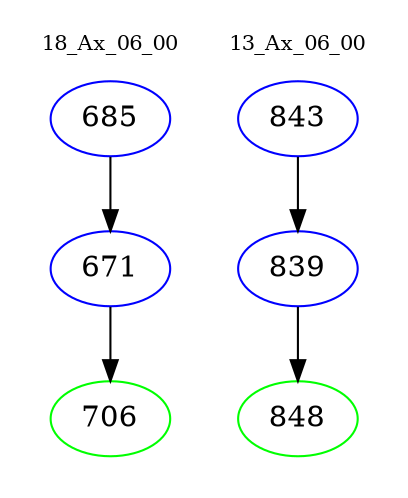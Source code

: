 digraph{
subgraph cluster_0 {
color = white
label = "18_Ax_06_00";
fontsize=10;
T0_685 [label="685", color="blue"]
T0_685 -> T0_671 [color="black"]
T0_671 [label="671", color="blue"]
T0_671 -> T0_706 [color="black"]
T0_706 [label="706", color="green"]
}
subgraph cluster_1 {
color = white
label = "13_Ax_06_00";
fontsize=10;
T1_843 [label="843", color="blue"]
T1_843 -> T1_839 [color="black"]
T1_839 [label="839", color="blue"]
T1_839 -> T1_848 [color="black"]
T1_848 [label="848", color="green"]
}
}
